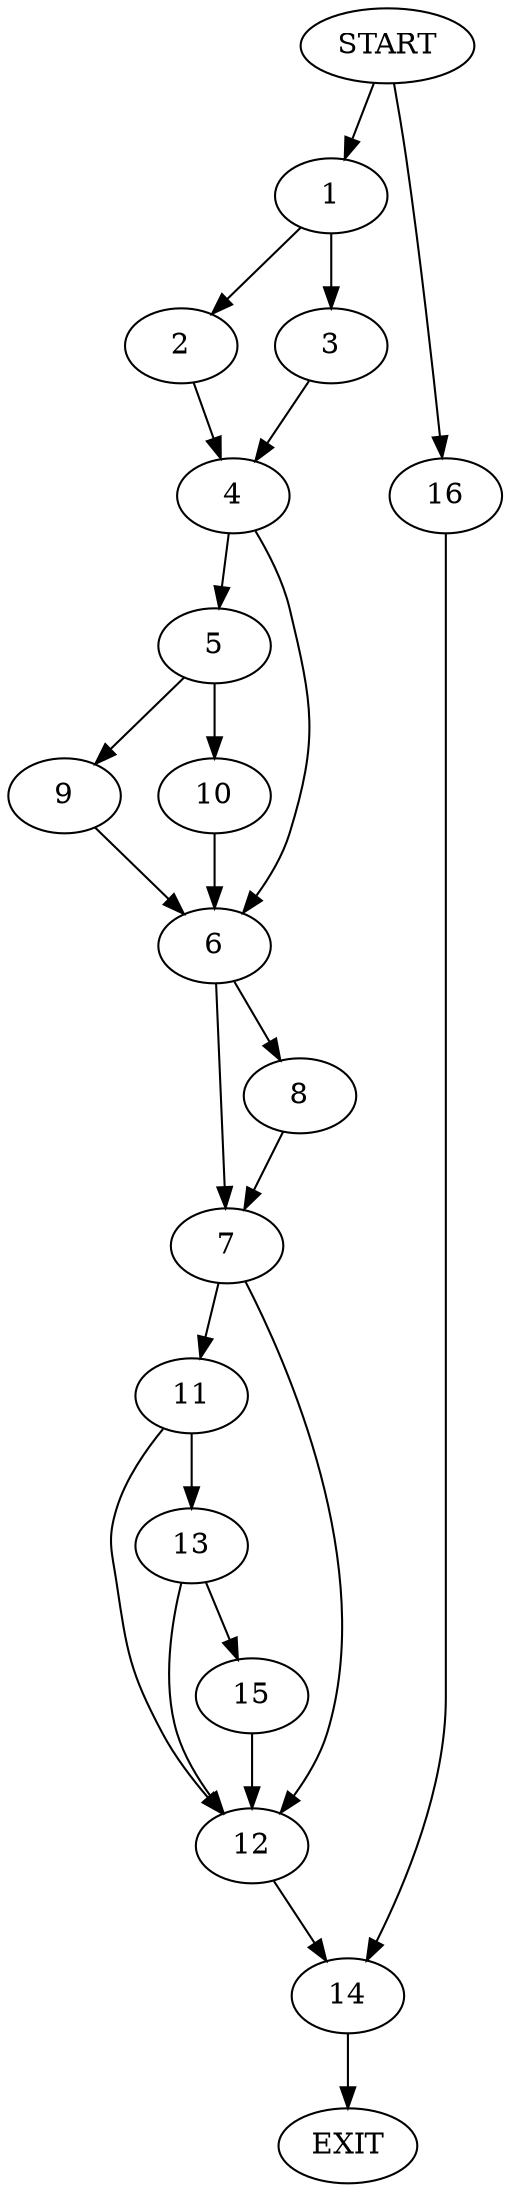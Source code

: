 digraph {
0 [label="START"]
17 [label="EXIT"]
0 -> 1
1 -> 2
1 -> 3
3 -> 4
2 -> 4
4 -> 5
4 -> 6
6 -> 7
6 -> 8
5 -> 9
5 -> 10
10 -> 6
9 -> 6
7 -> 11
7 -> 12
8 -> 7
11 -> 13
11 -> 12
12 -> 14
13 -> 12
13 -> 15
15 -> 12
14 -> 17
0 -> 16
16 -> 14
}
